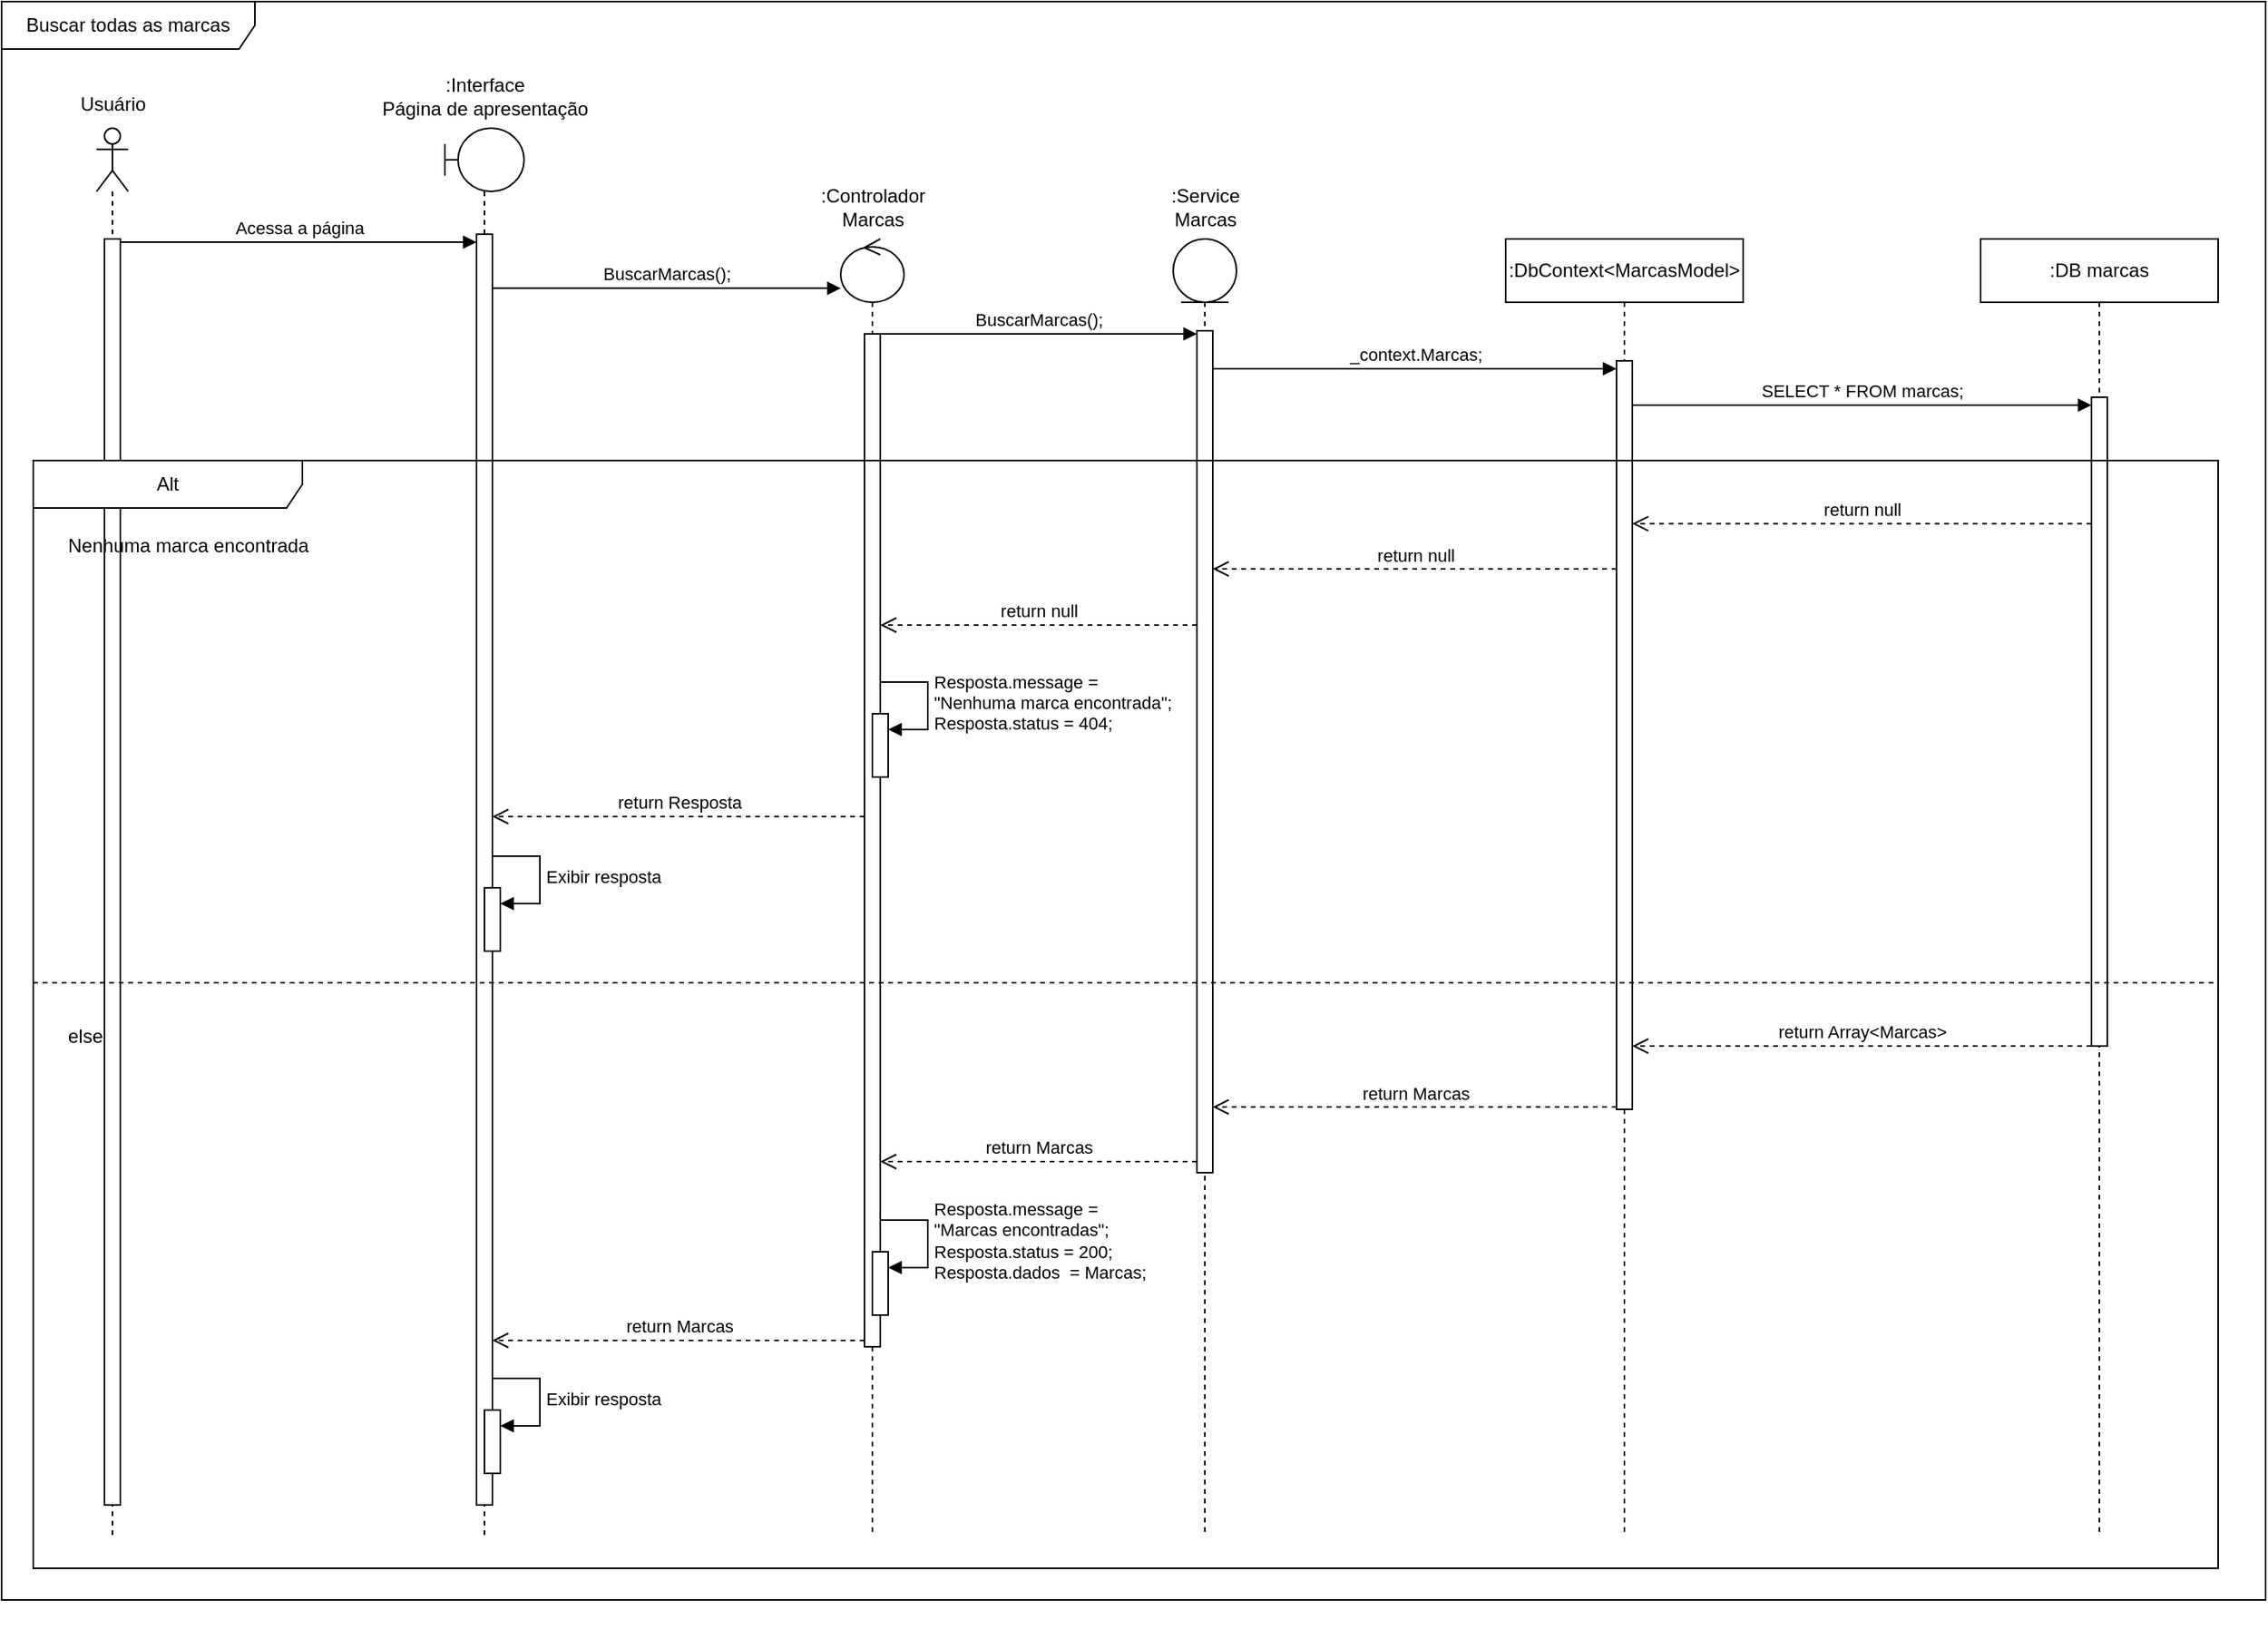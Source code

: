 <mxfile version="26.0.16" pages="3">
  <diagram name="buscar todas as marcas" id="2YBvvXClWsGukQMizWep">
    <mxGraphModel dx="909" dy="580" grid="1" gridSize="10" guides="1" tooltips="1" connect="1" arrows="1" fold="1" page="1" pageScale="1" pageWidth="850" pageHeight="1100" math="0" shadow="0">
      <root>
        <mxCell id="0" />
        <mxCell id="1" parent="0" />
        <mxCell id="F06PIi5OJ8OJ5BxMcxlW-1" value="Buscar todas as&lt;span style=&quot;background-color: transparent; color: light-dark(rgb(0, 0, 0), rgb(255, 255, 255));&quot;&gt;&amp;nbsp;marcas&lt;/span&gt;" style="shape=umlFrame;whiteSpace=wrap;html=1;pointerEvents=0;recursiveResize=0;container=1;collapsible=0;width=160;" parent="1" vertex="1">
          <mxGeometry x="40" y="40" width="1430" height="1010" as="geometry" />
        </mxCell>
        <mxCell id="F06PIi5OJ8OJ5BxMcxlW-4" value="" style="group" parent="F06PIi5OJ8OJ5BxMcxlW-1" vertex="1" connectable="0">
          <mxGeometry x="40" y="50" width="1380" height="990" as="geometry" />
        </mxCell>
        <mxCell id="F06PIi5OJ8OJ5BxMcxlW-2" value="" style="shape=umlLifeline;perimeter=lifelinePerimeter;whiteSpace=wrap;html=1;container=1;dropTarget=0;collapsible=0;recursiveResize=0;outlineConnect=0;portConstraint=eastwest;newEdgeStyle={&quot;curved&quot;:0,&quot;rounded&quot;:0};participant=umlActor;" parent="F06PIi5OJ8OJ5BxMcxlW-4" vertex="1">
          <mxGeometry x="20" y="30" width="20" height="890" as="geometry" />
        </mxCell>
        <mxCell id="LXZxsmRvjfErrFgQ1Okr-4" value="" style="html=1;points=[[0,0,0,0,5],[0,1,0,0,-5],[1,0,0,0,5],[1,1,0,0,-5]];perimeter=orthogonalPerimeter;outlineConnect=0;targetShapes=umlLifeline;portConstraint=eastwest;newEdgeStyle={&quot;curved&quot;:0,&quot;rounded&quot;:0};" parent="F06PIi5OJ8OJ5BxMcxlW-2" vertex="1">
          <mxGeometry x="5" y="70" width="10" height="800" as="geometry" />
        </mxCell>
        <mxCell id="F06PIi5OJ8OJ5BxMcxlW-3" value="Usuário" style="text;html=1;align=center;verticalAlign=middle;resizable=0;points=[];autosize=1;strokeColor=none;fillColor=none;" parent="F06PIi5OJ8OJ5BxMcxlW-4" vertex="1">
          <mxGeometry width="60" height="30" as="geometry" />
        </mxCell>
        <mxCell id="F06PIi5OJ8OJ5BxMcxlW-7" value="" style="group" parent="F06PIi5OJ8OJ5BxMcxlW-1" vertex="1" connectable="0">
          <mxGeometry x="230" y="40" width="150" height="1000" as="geometry" />
        </mxCell>
        <mxCell id="F06PIi5OJ8OJ5BxMcxlW-5" value="" style="shape=umlLifeline;perimeter=lifelinePerimeter;whiteSpace=wrap;html=1;container=1;dropTarget=0;collapsible=0;recursiveResize=0;outlineConnect=0;portConstraint=eastwest;newEdgeStyle={&quot;curved&quot;:0,&quot;rounded&quot;:0};participant=umlBoundary;" parent="F06PIi5OJ8OJ5BxMcxlW-7" vertex="1">
          <mxGeometry x="50" y="40" width="50" height="890" as="geometry" />
        </mxCell>
        <mxCell id="LXZxsmRvjfErrFgQ1Okr-1" value="" style="html=1;points=[[0,0,0,0,5],[0,1,0,0,-5],[1,0,0,0,5],[1,1,0,0,-5]];perimeter=orthogonalPerimeter;outlineConnect=0;targetShapes=umlLifeline;portConstraint=eastwest;newEdgeStyle={&quot;curved&quot;:0,&quot;rounded&quot;:0};" parent="F06PIi5OJ8OJ5BxMcxlW-5" vertex="1">
          <mxGeometry x="20" y="67" width="10" height="803" as="geometry" />
        </mxCell>
        <mxCell id="F06PIi5OJ8OJ5BxMcxlW-6" value=":Interface&lt;div&gt;Página de apresentação&lt;/div&gt;" style="text;html=1;align=center;verticalAlign=middle;resizable=0;points=[];autosize=1;strokeColor=none;fillColor=none;" parent="F06PIi5OJ8OJ5BxMcxlW-7" vertex="1">
          <mxGeometry width="150" height="40" as="geometry" />
        </mxCell>
        <mxCell id="m9mKvb3jiyuw4knPAqn1-3" value="" style="group" parent="F06PIi5OJ8OJ5BxMcxlW-1" vertex="1" connectable="0">
          <mxGeometry x="505" y="110" width="90" height="930" as="geometry" />
        </mxCell>
        <mxCell id="m9mKvb3jiyuw4knPAqn1-1" value="" style="shape=umlLifeline;perimeter=lifelinePerimeter;whiteSpace=wrap;html=1;container=1;dropTarget=0;collapsible=0;recursiveResize=0;outlineConnect=0;portConstraint=eastwest;newEdgeStyle={&quot;curved&quot;:0,&quot;rounded&quot;:0};participant=umlControl;" parent="m9mKvb3jiyuw4knPAqn1-3" vertex="1">
          <mxGeometry x="25" y="40" width="40" height="820" as="geometry" />
        </mxCell>
        <mxCell id="LXZxsmRvjfErrFgQ1Okr-25" value="" style="html=1;points=[[0,0,0,0,5],[0,1,0,0,-5],[1,0,0,0,5],[1,1,0,0,-5]];perimeter=orthogonalPerimeter;outlineConnect=0;targetShapes=umlLifeline;portConstraint=eastwest;newEdgeStyle={&quot;curved&quot;:0,&quot;rounded&quot;:0};" parent="m9mKvb3jiyuw4knPAqn1-1" vertex="1">
          <mxGeometry x="15" y="60" width="10" height="640" as="geometry" />
        </mxCell>
        <mxCell id="m9mKvb3jiyuw4knPAqn1-2" value=":Controlador&lt;div&gt;Marcas&lt;/div&gt;" style="text;html=1;align=center;verticalAlign=middle;resizable=0;points=[];autosize=1;strokeColor=none;fillColor=none;" parent="m9mKvb3jiyuw4knPAqn1-3" vertex="1">
          <mxGeometry width="90" height="40" as="geometry" />
        </mxCell>
        <mxCell id="LXZxsmRvjfErrFgQ1Okr-60" value="" style="html=1;points=[[0,0,0,0,5],[0,1,0,0,-5],[1,0,0,0,5],[1,1,0,0,-5]];perimeter=orthogonalPerimeter;outlineConnect=0;targetShapes=umlLifeline;portConstraint=eastwest;newEdgeStyle={&quot;curved&quot;:0,&quot;rounded&quot;:0};" parent="m9mKvb3jiyuw4knPAqn1-3" vertex="1">
          <mxGeometry x="45" y="680" width="10" height="40" as="geometry" />
        </mxCell>
        <mxCell id="LXZxsmRvjfErrFgQ1Okr-61" value="Resposta.message =&amp;nbsp;&lt;div&gt;&quot;Marcas encontradas&quot;;&lt;/div&gt;&lt;div&gt;Resposta.status = 200;&lt;/div&gt;&lt;div&gt;Resposta.dados&amp;nbsp; = Marcas;&lt;/div&gt;" style="html=1;align=left;spacingLeft=2;endArrow=block;rounded=0;edgeStyle=orthogonalEdgeStyle;curved=0;rounded=0;" parent="m9mKvb3jiyuw4knPAqn1-3" target="LXZxsmRvjfErrFgQ1Okr-60" edge="1">
          <mxGeometry relative="1" as="geometry">
            <mxPoint x="50" y="660" as="sourcePoint" />
            <Array as="points">
              <mxPoint x="80" y="690" />
            </Array>
          </mxGeometry>
        </mxCell>
        <mxCell id="LXZxsmRvjfErrFgQ1Okr-2" value="Acessa a página" style="html=1;verticalAlign=bottom;endArrow=block;curved=0;rounded=0;entryX=0;entryY=0;entryDx=0;entryDy=5;" parent="F06PIi5OJ8OJ5BxMcxlW-1" source="LXZxsmRvjfErrFgQ1Okr-4" target="LXZxsmRvjfErrFgQ1Okr-1" edge="1">
          <mxGeometry relative="1" as="geometry">
            <mxPoint x="230" y="195" as="sourcePoint" />
          </mxGeometry>
        </mxCell>
        <mxCell id="LXZxsmRvjfErrFgQ1Okr-5" value="" style="group" parent="F06PIi5OJ8OJ5BxMcxlW-1" vertex="1" connectable="0">
          <mxGeometry x="725" y="110" width="70" height="930" as="geometry" />
        </mxCell>
        <mxCell id="m9mKvb3jiyuw4knPAqn1-4" value="" style="shape=umlLifeline;perimeter=lifelinePerimeter;whiteSpace=wrap;html=1;container=1;dropTarget=0;collapsible=0;recursiveResize=0;outlineConnect=0;portConstraint=eastwest;newEdgeStyle={&quot;curved&quot;:0,&quot;rounded&quot;:0};participant=umlEntity;" parent="LXZxsmRvjfErrFgQ1Okr-5" vertex="1">
          <mxGeometry x="15" y="40" width="40" height="820" as="geometry" />
        </mxCell>
        <mxCell id="LXZxsmRvjfErrFgQ1Okr-28" value="" style="html=1;points=[[0,0,0,0,5],[0,1,0,0,-5],[1,0,0,0,5],[1,1,0,0,-5]];perimeter=orthogonalPerimeter;outlineConnect=0;targetShapes=umlLifeline;portConstraint=eastwest;newEdgeStyle={&quot;curved&quot;:0,&quot;rounded&quot;:0};" parent="m9mKvb3jiyuw4knPAqn1-4" vertex="1">
          <mxGeometry x="15" y="58" width="10" height="532" as="geometry" />
        </mxCell>
        <mxCell id="m9mKvb3jiyuw4knPAqn1-5" value=":Service&lt;div&gt;Marcas&lt;/div&gt;" style="text;html=1;align=center;verticalAlign=middle;resizable=0;points=[];autosize=1;strokeColor=none;fillColor=none;" parent="LXZxsmRvjfErrFgQ1Okr-5" vertex="1">
          <mxGeometry width="70" height="40" as="geometry" />
        </mxCell>
        <mxCell id="LXZxsmRvjfErrFgQ1Okr-6" value=":DbContext&amp;lt;MarcasModel&amp;gt;" style="shape=umlLifeline;perimeter=lifelinePerimeter;whiteSpace=wrap;html=1;container=1;dropTarget=0;collapsible=0;recursiveResize=0;outlineConnect=0;portConstraint=eastwest;newEdgeStyle={&quot;curved&quot;:0,&quot;rounded&quot;:0};size=40;" parent="F06PIi5OJ8OJ5BxMcxlW-1" vertex="1">
          <mxGeometry x="950" y="150" width="150" height="820" as="geometry" />
        </mxCell>
        <mxCell id="LXZxsmRvjfErrFgQ1Okr-31" value="" style="html=1;points=[[0,0,0,0,5],[0,1,0,0,-5],[1,0,0,0,5],[1,1,0,0,-5]];perimeter=orthogonalPerimeter;outlineConnect=0;targetShapes=umlLifeline;portConstraint=eastwest;newEdgeStyle={&quot;curved&quot;:0,&quot;rounded&quot;:0};" parent="LXZxsmRvjfErrFgQ1Okr-6" vertex="1">
          <mxGeometry x="70" y="77" width="10" height="473" as="geometry" />
        </mxCell>
        <mxCell id="LXZxsmRvjfErrFgQ1Okr-24" value=":DB marcas" style="shape=umlLifeline;perimeter=lifelinePerimeter;whiteSpace=wrap;html=1;container=1;dropTarget=0;collapsible=0;recursiveResize=0;outlineConnect=0;portConstraint=eastwest;newEdgeStyle={&quot;curved&quot;:0,&quot;rounded&quot;:0};size=40;" parent="F06PIi5OJ8OJ5BxMcxlW-1" vertex="1">
          <mxGeometry x="1250" y="150" width="150" height="820" as="geometry" />
        </mxCell>
        <mxCell id="LXZxsmRvjfErrFgQ1Okr-34" value="" style="html=1;points=[[0,0,0,0,5],[0,1,0,0,-5],[1,0,0,0,5],[1,1,0,0,-5]];perimeter=orthogonalPerimeter;outlineConnect=0;targetShapes=umlLifeline;portConstraint=eastwest;newEdgeStyle={&quot;curved&quot;:0,&quot;rounded&quot;:0};" parent="LXZxsmRvjfErrFgQ1Okr-24" vertex="1">
          <mxGeometry x="70" y="100" width="10" height="410" as="geometry" />
        </mxCell>
        <mxCell id="LXZxsmRvjfErrFgQ1Okr-26" value="BuscarMarcas();" style="html=1;verticalAlign=bottom;endArrow=block;curved=0;rounded=0;entryX=0;entryY=0.038;entryDx=0;entryDy=0;entryPerimeter=0;" parent="F06PIi5OJ8OJ5BxMcxlW-1" source="LXZxsmRvjfErrFgQ1Okr-1" target="m9mKvb3jiyuw4knPAqn1-1" edge="1">
          <mxGeometry relative="1" as="geometry">
            <mxPoint x="475" y="175" as="sourcePoint" />
            <mxPoint x="410" y="175" as="targetPoint" />
          </mxGeometry>
        </mxCell>
        <mxCell id="LXZxsmRvjfErrFgQ1Okr-29" value="BuscarMarcas();" style="html=1;verticalAlign=bottom;endArrow=block;curved=0;rounded=0;entryX=0;entryY=0;entryDx=0;entryDy=5;" parent="F06PIi5OJ8OJ5BxMcxlW-1" edge="1">
          <mxGeometry relative="1" as="geometry">
            <mxPoint x="555" y="210" as="sourcePoint" />
            <mxPoint x="755" y="210" as="targetPoint" />
          </mxGeometry>
        </mxCell>
        <mxCell id="LXZxsmRvjfErrFgQ1Okr-32" value="_context.Marcas;" style="html=1;verticalAlign=bottom;endArrow=block;curved=0;rounded=0;entryX=0;entryY=0;entryDx=0;entryDy=5;" parent="F06PIi5OJ8OJ5BxMcxlW-1" source="LXZxsmRvjfErrFgQ1Okr-28" target="LXZxsmRvjfErrFgQ1Okr-31" edge="1">
          <mxGeometry relative="1" as="geometry">
            <mxPoint x="990" y="232" as="sourcePoint" />
          </mxGeometry>
        </mxCell>
        <mxCell id="LXZxsmRvjfErrFgQ1Okr-35" value="SELECT * FROM marcas;" style="html=1;verticalAlign=bottom;endArrow=block;curved=0;rounded=0;entryX=0;entryY=0;entryDx=0;entryDy=5;" parent="F06PIi5OJ8OJ5BxMcxlW-1" source="LXZxsmRvjfErrFgQ1Okr-31" target="LXZxsmRvjfErrFgQ1Okr-34" edge="1">
          <mxGeometry relative="1" as="geometry">
            <mxPoint x="1360" y="255" as="sourcePoint" />
          </mxGeometry>
        </mxCell>
        <mxCell id="LXZxsmRvjfErrFgQ1Okr-42" value="return null" style="html=1;verticalAlign=bottom;endArrow=open;dashed=1;endSize=8;curved=0;rounded=0;exitX=0;exitY=0.233;exitDx=0;exitDy=0;exitPerimeter=0;" parent="F06PIi5OJ8OJ5BxMcxlW-1" edge="1">
          <mxGeometry relative="1" as="geometry">
            <mxPoint x="1320" y="329.9" as="sourcePoint" />
            <mxPoint x="1030" y="329.9" as="targetPoint" />
            <mxPoint as="offset" />
          </mxGeometry>
        </mxCell>
        <mxCell id="LXZxsmRvjfErrFgQ1Okr-43" value="return null" style="html=1;verticalAlign=bottom;endArrow=open;dashed=1;endSize=8;curved=0;rounded=0;" parent="F06PIi5OJ8OJ5BxMcxlW-1" edge="1">
          <mxGeometry relative="1" as="geometry">
            <mxPoint x="1020.0" y="358.5" as="sourcePoint" />
            <mxPoint x="765.0" y="358.5" as="targetPoint" />
          </mxGeometry>
        </mxCell>
        <mxCell id="LXZxsmRvjfErrFgQ1Okr-44" value="return null" style="html=1;verticalAlign=bottom;endArrow=open;dashed=1;endSize=8;curved=0;rounded=0;" parent="F06PIi5OJ8OJ5BxMcxlW-1" edge="1">
          <mxGeometry relative="1" as="geometry">
            <mxPoint x="755" y="394" as="sourcePoint" />
            <mxPoint x="555" y="394" as="targetPoint" />
          </mxGeometry>
        </mxCell>
        <mxCell id="LXZxsmRvjfErrFgQ1Okr-47" value="Alt" style="shape=umlFrame;whiteSpace=wrap;html=1;pointerEvents=0;recursiveResize=0;container=1;collapsible=0;width=170;" parent="F06PIi5OJ8OJ5BxMcxlW-1" vertex="1">
          <mxGeometry x="20" y="290" width="1380" height="700" as="geometry" />
        </mxCell>
        <mxCell id="LXZxsmRvjfErrFgQ1Okr-48" value="Nenhuma marca encontrada" style="text;html=1;" parent="LXZxsmRvjfErrFgQ1Okr-47" vertex="1">
          <mxGeometry width="100" height="20" relative="1" as="geometry">
            <mxPoint x="20" y="40" as="offset" />
          </mxGeometry>
        </mxCell>
        <mxCell id="LXZxsmRvjfErrFgQ1Okr-49" value="else" style="line;strokeWidth=1;dashed=1;labelPosition=center;verticalLabelPosition=bottom;align=left;verticalAlign=top;spacingLeft=20;spacingTop=15;html=1;whiteSpace=wrap;" parent="LXZxsmRvjfErrFgQ1Okr-47" vertex="1">
          <mxGeometry y="325" width="1380" height="10" as="geometry" />
        </mxCell>
        <mxCell id="LXZxsmRvjfErrFgQ1Okr-50" value="" style="html=1;points=[[0,0,0,0,5],[0,1,0,0,-5],[1,0,0,0,5],[1,1,0,0,-5]];perimeter=orthogonalPerimeter;outlineConnect=0;targetShapes=umlLifeline;portConstraint=eastwest;newEdgeStyle={&quot;curved&quot;:0,&quot;rounded&quot;:0};" parent="LXZxsmRvjfErrFgQ1Okr-47" vertex="1">
          <mxGeometry x="530" y="160" width="10" height="40" as="geometry" />
        </mxCell>
        <mxCell id="LXZxsmRvjfErrFgQ1Okr-51" value="Resposta.message =&lt;div&gt;&quot;Nenhuma marca encontrada&quot;;&lt;/div&gt;&lt;div&gt;Resposta.status = 404;&lt;/div&gt;" style="html=1;align=left;spacingLeft=2;endArrow=block;rounded=0;edgeStyle=orthogonalEdgeStyle;curved=0;rounded=0;" parent="LXZxsmRvjfErrFgQ1Okr-47" target="LXZxsmRvjfErrFgQ1Okr-50" edge="1">
          <mxGeometry relative="1" as="geometry">
            <mxPoint x="535" y="140" as="sourcePoint" />
            <Array as="points">
              <mxPoint x="565" y="170" />
            </Array>
          </mxGeometry>
        </mxCell>
        <mxCell id="LXZxsmRvjfErrFgQ1Okr-54" value="" style="html=1;points=[[0,0,0,0,5],[0,1,0,0,-5],[1,0,0,0,5],[1,1,0,0,-5]];perimeter=orthogonalPerimeter;outlineConnect=0;targetShapes=umlLifeline;portConstraint=eastwest;newEdgeStyle={&quot;curved&quot;:0,&quot;rounded&quot;:0};" parent="LXZxsmRvjfErrFgQ1Okr-47" vertex="1">
          <mxGeometry x="285" y="270" width="10" height="40" as="geometry" />
        </mxCell>
        <mxCell id="LXZxsmRvjfErrFgQ1Okr-55" value="Exibir resposta" style="html=1;align=left;spacingLeft=2;endArrow=block;rounded=0;edgeStyle=orthogonalEdgeStyle;curved=0;rounded=0;" parent="LXZxsmRvjfErrFgQ1Okr-47" target="LXZxsmRvjfErrFgQ1Okr-54" edge="1">
          <mxGeometry relative="1" as="geometry">
            <mxPoint x="290" y="250" as="sourcePoint" />
            <Array as="points">
              <mxPoint x="320" y="280" />
            </Array>
          </mxGeometry>
        </mxCell>
        <mxCell id="7OfbXGPxq7BBRbcCF2gW-1" value="" style="html=1;points=[[0,0,0,0,5],[0,1,0,0,-5],[1,0,0,0,5],[1,1,0,0,-5]];perimeter=orthogonalPerimeter;outlineConnect=0;targetShapes=umlLifeline;portConstraint=eastwest;newEdgeStyle={&quot;curved&quot;:0,&quot;rounded&quot;:0};" parent="LXZxsmRvjfErrFgQ1Okr-47" vertex="1">
          <mxGeometry x="285" y="600" width="10" height="40" as="geometry" />
        </mxCell>
        <mxCell id="7OfbXGPxq7BBRbcCF2gW-2" value="Exibir resposta" style="html=1;align=left;spacingLeft=2;endArrow=block;rounded=0;edgeStyle=orthogonalEdgeStyle;curved=0;rounded=0;" parent="LXZxsmRvjfErrFgQ1Okr-47" target="7OfbXGPxq7BBRbcCF2gW-1" edge="1">
          <mxGeometry relative="1" as="geometry">
            <mxPoint x="290" y="580" as="sourcePoint" />
            <Array as="points">
              <mxPoint x="320" y="610" />
            </Array>
          </mxGeometry>
        </mxCell>
        <mxCell id="LXZxsmRvjfErrFgQ1Okr-53" value="return Resposta" style="html=1;verticalAlign=bottom;endArrow=open;dashed=1;endSize=8;curved=0;rounded=0;" parent="F06PIi5OJ8OJ5BxMcxlW-1" edge="1">
          <mxGeometry relative="1" as="geometry">
            <mxPoint x="545" y="515.0" as="sourcePoint" />
            <mxPoint x="310" y="515.0" as="targetPoint" />
          </mxGeometry>
        </mxCell>
        <mxCell id="LXZxsmRvjfErrFgQ1Okr-56" value="return Array&amp;lt;Marcas&amp;gt;" style="html=1;verticalAlign=bottom;endArrow=open;dashed=1;endSize=8;curved=0;rounded=0;" parent="F06PIi5OJ8OJ5BxMcxlW-1" edge="1">
          <mxGeometry relative="1" as="geometry">
            <mxPoint x="1320" y="660" as="sourcePoint" />
            <mxPoint x="1030" y="660" as="targetPoint" />
          </mxGeometry>
        </mxCell>
        <mxCell id="LXZxsmRvjfErrFgQ1Okr-57" value="return Marcas" style="html=1;verticalAlign=bottom;endArrow=open;dashed=1;endSize=8;curved=0;rounded=0;" parent="F06PIi5OJ8OJ5BxMcxlW-1" edge="1">
          <mxGeometry relative="1" as="geometry">
            <mxPoint x="1020" y="698.5" as="sourcePoint" />
            <mxPoint x="765" y="698.5" as="targetPoint" />
          </mxGeometry>
        </mxCell>
        <mxCell id="LXZxsmRvjfErrFgQ1Okr-58" value="return Marcas" style="html=1;verticalAlign=bottom;endArrow=open;dashed=1;endSize=8;curved=0;rounded=0;" parent="F06PIi5OJ8OJ5BxMcxlW-1" edge="1">
          <mxGeometry relative="1" as="geometry">
            <mxPoint x="755" y="733" as="sourcePoint" />
            <mxPoint x="555" y="733" as="targetPoint" />
          </mxGeometry>
        </mxCell>
        <mxCell id="LXZxsmRvjfErrFgQ1Okr-59" value="return Marcas" style="html=1;verticalAlign=bottom;endArrow=open;dashed=1;endSize=8;curved=0;rounded=0;" parent="F06PIi5OJ8OJ5BxMcxlW-1" edge="1">
          <mxGeometry relative="1" as="geometry">
            <mxPoint x="545" y="846" as="sourcePoint" />
            <mxPoint x="310" y="846" as="targetPoint" />
          </mxGeometry>
        </mxCell>
      </root>
    </mxGraphModel>
  </diagram>
  <diagram id="Kul88dUV7h72BIr84eKH" name="Buscar marcas por nome">
    <mxGraphModel dx="-37" dy="504" grid="1" gridSize="10" guides="1" tooltips="1" connect="1" arrows="1" fold="1" page="1" pageScale="1" pageWidth="827" pageHeight="1169" math="0" shadow="0">
      <root>
        <mxCell id="0" />
        <mxCell id="1" parent="0" />
        <mxCell id="KJtJkmwWDcqafhWAIIUh-1" value="Buscar marcas por nome" style="shape=umlFrame;whiteSpace=wrap;html=1;pointerEvents=0;recursiveResize=0;container=1;collapsible=0;width=160;" vertex="1" parent="1">
          <mxGeometry x="880" y="40" width="1320" height="830" as="geometry" />
        </mxCell>
        <mxCell id="KJtJkmwWDcqafhWAIIUh-2" value="" style="group" vertex="1" connectable="0" parent="KJtJkmwWDcqafhWAIIUh-1">
          <mxGeometry x="40" y="60" width="60" height="910" as="geometry" />
        </mxCell>
        <mxCell id="KJtJkmwWDcqafhWAIIUh-3" value="" style="shape=umlLifeline;perimeter=lifelinePerimeter;whiteSpace=wrap;html=1;container=1;dropTarget=0;collapsible=0;recursiveResize=0;outlineConnect=0;portConstraint=eastwest;newEdgeStyle={&quot;curved&quot;:0,&quot;rounded&quot;:0};participant=umlActor;" vertex="1" parent="KJtJkmwWDcqafhWAIIUh-2">
          <mxGeometry x="20" y="30" width="20" height="730" as="geometry" />
        </mxCell>
        <mxCell id="KJtJkmwWDcqafhWAIIUh-4" value="" style="html=1;points=[[0,0,0,0,5],[0,1,0,0,-5],[1,0,0,0,5],[1,1,0,0,-5]];perimeter=orthogonalPerimeter;outlineConnect=0;targetShapes=umlLifeline;portConstraint=eastwest;newEdgeStyle={&quot;curved&quot;:0,&quot;rounded&quot;:0};" vertex="1" parent="KJtJkmwWDcqafhWAIIUh-3">
          <mxGeometry x="5" y="60" width="10" height="650" as="geometry" />
        </mxCell>
        <mxCell id="KJtJkmwWDcqafhWAIIUh-5" value="Usuário" style="text;html=1;align=center;verticalAlign=middle;resizable=0;points=[];autosize=1;strokeColor=none;fillColor=none;" vertex="1" parent="KJtJkmwWDcqafhWAIIUh-2">
          <mxGeometry width="60" height="30" as="geometry" />
        </mxCell>
        <mxCell id="KJtJkmwWDcqafhWAIIUh-6" value="" style="group" vertex="1" connectable="0" parent="KJtJkmwWDcqafhWAIIUh-1">
          <mxGeometry x="150" y="50" width="130" height="920" as="geometry" />
        </mxCell>
        <mxCell id="KJtJkmwWDcqafhWAIIUh-7" value="" style="shape=umlLifeline;perimeter=lifelinePerimeter;whiteSpace=wrap;html=1;container=1;dropTarget=0;collapsible=0;recursiveResize=0;outlineConnect=0;portConstraint=eastwest;newEdgeStyle={&quot;curved&quot;:0,&quot;rounded&quot;:0};participant=umlBoundary;" vertex="1" parent="KJtJkmwWDcqafhWAIIUh-6">
          <mxGeometry x="40" y="40" width="50" height="730" as="geometry" />
        </mxCell>
        <mxCell id="KJtJkmwWDcqafhWAIIUh-8" value="" style="html=1;points=[[0,0,0,0,5],[0,1,0,0,-5],[1,0,0,0,5],[1,1,0,0,-5]];perimeter=orthogonalPerimeter;outlineConnect=0;targetShapes=umlLifeline;portConstraint=eastwest;newEdgeStyle={&quot;curved&quot;:0,&quot;rounded&quot;:0};" vertex="1" parent="KJtJkmwWDcqafhWAIIUh-7">
          <mxGeometry x="20" y="60" width="10" height="650" as="geometry" />
        </mxCell>
        <mxCell id="KJtJkmwWDcqafhWAIIUh-9" value="" style="html=1;points=[[0,0,0,0,5],[0,1,0,0,-5],[1,0,0,0,5],[1,1,0,0,-5]];perimeter=orthogonalPerimeter;outlineConnect=0;targetShapes=umlLifeline;portConstraint=eastwest;newEdgeStyle={&quot;curved&quot;:0,&quot;rounded&quot;:0};" vertex="1" parent="KJtJkmwWDcqafhWAIIUh-7">
          <mxGeometry x="25" y="670" width="10" height="40" as="geometry" />
        </mxCell>
        <mxCell id="KJtJkmwWDcqafhWAIIUh-10" value="exibir resposta" style="html=1;align=left;spacingLeft=2;endArrow=block;rounded=0;edgeStyle=orthogonalEdgeStyle;curved=0;rounded=0;" edge="1" parent="KJtJkmwWDcqafhWAIIUh-7" target="KJtJkmwWDcqafhWAIIUh-9">
          <mxGeometry relative="1" as="geometry">
            <mxPoint x="30" y="650" as="sourcePoint" />
            <Array as="points">
              <mxPoint x="60" y="680" />
            </Array>
          </mxGeometry>
        </mxCell>
        <mxCell id="KJtJkmwWDcqafhWAIIUh-11" value=":Interface&lt;div&gt;Formulário de busca&lt;/div&gt;" style="text;html=1;align=center;verticalAlign=middle;resizable=0;points=[];autosize=1;strokeColor=none;fillColor=none;" vertex="1" parent="KJtJkmwWDcqafhWAIIUh-6">
          <mxGeometry width="130" height="40" as="geometry" />
        </mxCell>
        <mxCell id="KJtJkmwWDcqafhWAIIUh-12" value="Começa a preencher" style="html=1;verticalAlign=bottom;endArrow=block;curved=0;rounded=0;entryX=0;entryY=0;entryDx=0;entryDy=5;" edge="1" parent="KJtJkmwWDcqafhWAIIUh-1" source="KJtJkmwWDcqafhWAIIUh-4" target="KJtJkmwWDcqafhWAIIUh-8">
          <mxGeometry relative="1" as="geometry">
            <mxPoint x="140" y="155" as="sourcePoint" />
          </mxGeometry>
        </mxCell>
        <mxCell id="KJtJkmwWDcqafhWAIIUh-13" value="" style="group" vertex="1" connectable="0" parent="KJtJkmwWDcqafhWAIIUh-1">
          <mxGeometry x="415" y="110" width="90" height="860" as="geometry" />
        </mxCell>
        <mxCell id="KJtJkmwWDcqafhWAIIUh-14" value="" style="shape=umlLifeline;perimeter=lifelinePerimeter;whiteSpace=wrap;html=1;container=1;dropTarget=0;collapsible=0;recursiveResize=0;outlineConnect=0;portConstraint=eastwest;newEdgeStyle={&quot;curved&quot;:0,&quot;rounded&quot;:0};participant=umlControl;" vertex="1" parent="KJtJkmwWDcqafhWAIIUh-13">
          <mxGeometry x="25" y="40" width="40" height="670" as="geometry" />
        </mxCell>
        <mxCell id="KJtJkmwWDcqafhWAIIUh-15" value="" style="html=1;points=[[0,0,0,0,5],[0,1,0,0,-5],[1,0,0,0,5],[1,1,0,0,-5]];perimeter=orthogonalPerimeter;outlineConnect=0;targetShapes=umlLifeline;portConstraint=eastwest;newEdgeStyle={&quot;curved&quot;:0,&quot;rounded&quot;:0};" vertex="1" parent="KJtJkmwWDcqafhWAIIUh-14">
          <mxGeometry x="15" y="60" width="10" height="500" as="geometry" />
        </mxCell>
        <mxCell id="KJtJkmwWDcqafhWAIIUh-16" value="" style="html=1;points=[[0,0,0,0,5],[0,1,0,0,-5],[1,0,0,0,5],[1,1,0,0,-5]];perimeter=orthogonalPerimeter;outlineConnect=0;targetShapes=umlLifeline;portConstraint=eastwest;newEdgeStyle={&quot;curved&quot;:0,&quot;rounded&quot;:0};" vertex="1" parent="KJtJkmwWDcqafhWAIIUh-14">
          <mxGeometry x="20" y="495" width="10" height="40" as="geometry" />
        </mxCell>
        <mxCell id="KJtJkmwWDcqafhWAIIUh-17" value="Resposta.status = 200;&lt;div&gt;Resposta.mensagem =&lt;/div&gt;&lt;div&gt;&quot;Marcas encontradas&quot;;&lt;/div&gt;&lt;div&gt;Resposta.dados = &amp;lt;Marcas&amp;gt;;&lt;/div&gt;" style="html=1;align=left;spacingLeft=2;endArrow=block;rounded=0;edgeStyle=orthogonalEdgeStyle;curved=0;rounded=0;" edge="1" parent="KJtJkmwWDcqafhWAIIUh-14" target="KJtJkmwWDcqafhWAIIUh-16">
          <mxGeometry relative="1" as="geometry">
            <mxPoint x="25" y="475" as="sourcePoint" />
            <Array as="points">
              <mxPoint x="55" y="505" />
            </Array>
          </mxGeometry>
        </mxCell>
        <mxCell id="KJtJkmwWDcqafhWAIIUh-18" value=":Controlador&lt;div&gt;Marca&lt;/div&gt;" style="text;html=1;align=center;verticalAlign=middle;resizable=0;points=[];autosize=1;strokeColor=none;fillColor=none;" vertex="1" parent="KJtJkmwWDcqafhWAIIUh-13">
          <mxGeometry width="90" height="40" as="geometry" />
        </mxCell>
        <mxCell id="KJtJkmwWDcqafhWAIIUh-19" value="buscarMarcaPorNome&lt;div&gt;(buscarMarcaDto dados)&lt;/div&gt;" style="html=1;verticalAlign=bottom;endArrow=block;curved=0;rounded=0;" edge="1" parent="KJtJkmwWDcqafhWAIIUh-1" source="KJtJkmwWDcqafhWAIIUh-8">
          <mxGeometry width="80" relative="1" as="geometry">
            <mxPoint x="290" y="170" as="sourcePoint" />
            <mxPoint x="440" y="170" as="targetPoint" />
          </mxGeometry>
        </mxCell>
        <mxCell id="KJtJkmwWDcqafhWAIIUh-20" value="" style="group" vertex="1" connectable="0" parent="KJtJkmwWDcqafhWAIIUh-1">
          <mxGeometry x="665" y="110" width="70" height="860" as="geometry" />
        </mxCell>
        <mxCell id="KJtJkmwWDcqafhWAIIUh-21" value="" style="shape=umlLifeline;perimeter=lifelinePerimeter;whiteSpace=wrap;html=1;container=1;dropTarget=0;collapsible=0;recursiveResize=0;outlineConnect=0;portConstraint=eastwest;newEdgeStyle={&quot;curved&quot;:0,&quot;rounded&quot;:0};participant=umlEntity;" vertex="1" parent="KJtJkmwWDcqafhWAIIUh-20">
          <mxGeometry x="15" y="40" width="40" height="670" as="geometry" />
        </mxCell>
        <mxCell id="KJtJkmwWDcqafhWAIIUh-22" value="" style="html=1;points=[[0,0,0,0,5],[0,1,0,0,-5],[1,0,0,0,5],[1,1,0,0,-5]];perimeter=orthogonalPerimeter;outlineConnect=0;targetShapes=umlLifeline;portConstraint=eastwest;newEdgeStyle={&quot;curved&quot;:0,&quot;rounded&quot;:0};" vertex="1" parent="KJtJkmwWDcqafhWAIIUh-21">
          <mxGeometry x="15" y="58" width="10" height="382" as="geometry" />
        </mxCell>
        <mxCell id="KJtJkmwWDcqafhWAIIUh-23" value=":Service&lt;div&gt;Marca&lt;/div&gt;" style="text;html=1;align=center;verticalAlign=middle;resizable=0;points=[];autosize=1;strokeColor=none;fillColor=none;" vertex="1" parent="KJtJkmwWDcqafhWAIIUh-20">
          <mxGeometry width="70" height="40" as="geometry" />
        </mxCell>
        <mxCell id="KJtJkmwWDcqafhWAIIUh-24" value="buscarMarcaPorNome&lt;div&gt;(dados)&lt;/div&gt;" style="html=1;verticalAlign=bottom;endArrow=block;curved=0;rounded=0;entryX=0;entryY=0;entryDx=0;entryDy=5;exitX=1;exitY=0;exitDx=0;exitDy=5;exitPerimeter=0;" edge="1" parent="KJtJkmwWDcqafhWAIIUh-1" source="KJtJkmwWDcqafhWAIIUh-15" target="KJtJkmwWDcqafhWAIIUh-22">
          <mxGeometry relative="1" as="geometry">
            <mxPoint x="625" y="213" as="sourcePoint" />
          </mxGeometry>
        </mxCell>
        <mxCell id="KJtJkmwWDcqafhWAIIUh-25" value=":DbContext&amp;lt;MarcasModel&amp;gt;" style="shape=umlLifeline;perimeter=lifelinePerimeter;whiteSpace=wrap;html=1;container=1;dropTarget=0;collapsible=0;recursiveResize=0;outlineConnect=0;portConstraint=eastwest;newEdgeStyle={&quot;curved&quot;:0,&quot;rounded&quot;:0};" vertex="1" parent="KJtJkmwWDcqafhWAIIUh-1">
          <mxGeometry x="910" y="140" width="160" height="680" as="geometry" />
        </mxCell>
        <mxCell id="KJtJkmwWDcqafhWAIIUh-26" value="" style="html=1;points=[[0,0,0,0,5],[0,1,0,0,-5],[1,0,0,0,5],[1,1,0,0,-5]];perimeter=orthogonalPerimeter;outlineConnect=0;targetShapes=umlLifeline;portConstraint=eastwest;newEdgeStyle={&quot;curved&quot;:0,&quot;rounded&quot;:0};" vertex="1" parent="KJtJkmwWDcqafhWAIIUh-25">
          <mxGeometry x="75" y="92" width="10" height="328" as="geometry" />
        </mxCell>
        <mxCell id="KJtJkmwWDcqafhWAIIUh-27" value="_context.Marcas.&lt;div&gt;Where(marca =&amp;gt; marca.nome.Contains(dados))&lt;/div&gt;&lt;div&gt;.ToListAsync();&lt;/div&gt;" style="html=1;verticalAlign=bottom;endArrow=block;curved=0;rounded=0;entryX=0;entryY=0;entryDx=0;entryDy=5;align=left;" edge="1" parent="KJtJkmwWDcqafhWAIIUh-1">
          <mxGeometry x="-0.893" y="5" relative="1" as="geometry">
            <mxPoint x="705" y="234" as="sourcePoint" />
            <mxPoint x="985" y="234" as="targetPoint" />
            <mxPoint as="offset" />
          </mxGeometry>
        </mxCell>
        <mxCell id="KJtJkmwWDcqafhWAIIUh-28" value=":DB marcas" style="shape=umlLifeline;perimeter=lifelinePerimeter;whiteSpace=wrap;html=1;container=1;dropTarget=0;collapsible=0;recursiveResize=0;outlineConnect=0;portConstraint=eastwest;newEdgeStyle={&quot;curved&quot;:0,&quot;rounded&quot;:0};" vertex="1" parent="KJtJkmwWDcqafhWAIIUh-1">
          <mxGeometry x="1180" y="140" width="100" height="680" as="geometry" />
        </mxCell>
        <mxCell id="KJtJkmwWDcqafhWAIIUh-29" value="" style="html=1;points=[[0,0,0,0,5],[0,1,0,0,-5],[1,0,0,0,5],[1,1,0,0,-5]];perimeter=orthogonalPerimeter;outlineConnect=0;targetShapes=umlLifeline;portConstraint=eastwest;newEdgeStyle={&quot;curved&quot;:0,&quot;rounded&quot;:0};" vertex="1" parent="KJtJkmwWDcqafhWAIIUh-28">
          <mxGeometry x="45" y="110" width="10" height="280" as="geometry" />
        </mxCell>
        <mxCell id="KJtJkmwWDcqafhWAIIUh-30" value="SELECT * FROM marcas&lt;div&gt;WHERE nome LIKE &quot;%dados%&quot;;&lt;/div&gt;" style="html=1;verticalAlign=bottom;endArrow=block;curved=0;rounded=0;entryX=0;entryY=0;entryDx=0;entryDy=5;align=left;" edge="1" parent="KJtJkmwWDcqafhWAIIUh-1" source="KJtJkmwWDcqafhWAIIUh-26" target="KJtJkmwWDcqafhWAIIUh-29">
          <mxGeometry x="-0.788" y="5" relative="1" as="geometry">
            <mxPoint x="1255" y="255" as="sourcePoint" />
            <mxPoint as="offset" />
          </mxGeometry>
        </mxCell>
        <mxCell id="KJtJkmwWDcqafhWAIIUh-31" value="Opt" style="shape=umlFrame;whiteSpace=wrap;html=1;pointerEvents=0;recursiveResize=0;container=1;collapsible=0;width=50;" vertex="1" parent="KJtJkmwWDcqafhWAIIUh-1">
          <mxGeometry x="290" y="288" width="989" height="202" as="geometry" />
        </mxCell>
        <mxCell id="KJtJkmwWDcqafhWAIIUh-32" value="Nenhuma marca encontrada" style="text;align=center;html=1;" vertex="1" parent="KJtJkmwWDcqafhWAIIUh-31">
          <mxGeometry width="100" height="20" relative="1" as="geometry">
            <mxPoint x="41" y="42" as="offset" />
          </mxGeometry>
        </mxCell>
        <mxCell id="KJtJkmwWDcqafhWAIIUh-33" value="" style="html=1;points=[[0,0,0,0,5],[0,1,0,0,-5],[1,0,0,0,5],[1,1,0,0,-5]];perimeter=orthogonalPerimeter;outlineConnect=0;targetShapes=umlLifeline;portConstraint=eastwest;newEdgeStyle={&quot;curved&quot;:0,&quot;rounded&quot;:0};" vertex="1" parent="KJtJkmwWDcqafhWAIIUh-31">
          <mxGeometry x="170" y="140" width="10" height="40" as="geometry" />
        </mxCell>
        <mxCell id="KJtJkmwWDcqafhWAIIUh-34" value="Resposta.status = 404;&lt;div&gt;Resposta.mensagem =&lt;/div&gt;&lt;div&gt;&quot;Nenhuma marca encontrada&quot;;&lt;/div&gt;" style="html=1;align=left;spacingLeft=2;endArrow=block;rounded=0;edgeStyle=orthogonalEdgeStyle;curved=0;rounded=0;" edge="1" parent="KJtJkmwWDcqafhWAIIUh-31" target="KJtJkmwWDcqafhWAIIUh-33">
          <mxGeometry relative="1" as="geometry">
            <mxPoint x="175" y="120" as="sourcePoint" />
            <Array as="points">
              <mxPoint x="205" y="150" />
            </Array>
          </mxGeometry>
        </mxCell>
        <mxCell id="KJtJkmwWDcqafhWAIIUh-35" value="return null" style="html=1;verticalAlign=bottom;endArrow=open;dashed=1;endSize=8;curved=0;rounded=0;exitX=0.5;exitY=0.273;exitDx=0;exitDy=0;exitPerimeter=0;" edge="1" parent="KJtJkmwWDcqafhWAIIUh-1">
          <mxGeometry relative="1" as="geometry">
            <mxPoint x="1230" y="330.09" as="sourcePoint" />
            <mxPoint x="995" y="330.09" as="targetPoint" />
          </mxGeometry>
        </mxCell>
        <mxCell id="KJtJkmwWDcqafhWAIIUh-36" value="return null" style="html=1;verticalAlign=bottom;endArrow=open;dashed=1;endSize=8;curved=0;rounded=0;" edge="1" parent="KJtJkmwWDcqafhWAIIUh-1">
          <mxGeometry relative="1" as="geometry">
            <mxPoint x="985" y="356" as="sourcePoint" />
            <mxPoint x="705" y="356" as="targetPoint" />
          </mxGeometry>
        </mxCell>
        <mxCell id="KJtJkmwWDcqafhWAIIUh-37" value="throw NotFoundException" style="html=1;verticalAlign=bottom;endArrow=open;dashed=1;endSize=8;curved=0;rounded=0;" edge="1" parent="KJtJkmwWDcqafhWAIIUh-1">
          <mxGeometry relative="1" as="geometry">
            <mxPoint x="695" y="379" as="sourcePoint" />
            <mxPoint x="465" y="379" as="targetPoint" />
          </mxGeometry>
        </mxCell>
        <mxCell id="KJtJkmwWDcqafhWAIIUh-38" value="return &amp;lt;Marcas&amp;gt;" style="html=1;verticalAlign=bottom;endArrow=open;dashed=1;endSize=8;curved=0;rounded=0;" edge="1" parent="KJtJkmwWDcqafhWAIIUh-1">
          <mxGeometry relative="1" as="geometry">
            <mxPoint x="1225" y="525" as="sourcePoint" />
            <mxPoint x="995" y="525" as="targetPoint" />
          </mxGeometry>
        </mxCell>
        <mxCell id="KJtJkmwWDcqafhWAIIUh-39" value="return &amp;lt;Marcas&amp;gt;" style="html=1;verticalAlign=bottom;endArrow=open;dashed=1;endSize=8;curved=0;rounded=0;" edge="1" parent="KJtJkmwWDcqafhWAIIUh-1">
          <mxGeometry relative="1" as="geometry">
            <mxPoint x="985" y="556" as="sourcePoint" />
            <mxPoint x="705" y="556" as="targetPoint" />
          </mxGeometry>
        </mxCell>
        <mxCell id="KJtJkmwWDcqafhWAIIUh-40" value="return &amp;lt;Marcas&amp;gt;" style="html=1;verticalAlign=bottom;endArrow=open;dashed=1;endSize=8;curved=0;rounded=0;" edge="1" parent="KJtJkmwWDcqafhWAIIUh-1" target="KJtJkmwWDcqafhWAIIUh-15">
          <mxGeometry relative="1" as="geometry">
            <mxPoint x="695" y="590.15" as="sourcePoint" />
            <mxPoint x="470" y="590.15" as="targetPoint" />
          </mxGeometry>
        </mxCell>
        <mxCell id="KJtJkmwWDcqafhWAIIUh-41" value="return Resposta;" style="html=1;verticalAlign=bottom;endArrow=open;dashed=1;endSize=8;curved=0;rounded=0;" edge="1" parent="KJtJkmwWDcqafhWAIIUh-1">
          <mxGeometry relative="1" as="geometry">
            <mxPoint x="455" y="709" as="sourcePoint" />
            <mxPoint x="220" y="709" as="targetPoint" />
          </mxGeometry>
        </mxCell>
      </root>
    </mxGraphModel>
  </diagram>
  <diagram id="2USVedF6i48Tabn1TGBc" name="Buscar marca por id">
    <mxGraphModel dx="1299" dy="829" grid="1" gridSize="10" guides="1" tooltips="1" connect="1" arrows="1" fold="1" page="1" pageScale="1" pageWidth="827" pageHeight="1169" math="0" shadow="0">
      <root>
        <mxCell id="0" />
        <mxCell id="1" parent="0" />
        <mxCell id="Vk9j8GNZgp8JxHMPdByu-1" value="Buscar marca por id" style="shape=umlFrame;whiteSpace=wrap;html=1;pointerEvents=0;recursiveResize=0;container=1;collapsible=0;width=160;" vertex="1" parent="1">
          <mxGeometry x="40" y="40" width="1280" height="860" as="geometry" />
        </mxCell>
        <mxCell id="Vk9j8GNZgp8JxHMPdByu-4" value="" style="group" vertex="1" connectable="0" parent="Vk9j8GNZgp8JxHMPdByu-1">
          <mxGeometry x="20" y="60" width="60" height="780" as="geometry" />
        </mxCell>
        <mxCell id="Vk9j8GNZgp8JxHMPdByu-2" value="" style="shape=umlLifeline;perimeter=lifelinePerimeter;whiteSpace=wrap;html=1;container=1;dropTarget=0;collapsible=0;recursiveResize=0;outlineConnect=0;portConstraint=eastwest;newEdgeStyle={&quot;curved&quot;:0,&quot;rounded&quot;:0};participant=umlActor;" vertex="1" parent="Vk9j8GNZgp8JxHMPdByu-4">
          <mxGeometry x="20" y="30" width="20" height="750" as="geometry" />
        </mxCell>
        <mxCell id="Vk9j8GNZgp8JxHMPdByu-9" value="" style="html=1;points=[[0,0,0,0,5],[0,1,0,0,-5],[1,0,0,0,5],[1,1,0,0,-5]];perimeter=orthogonalPerimeter;outlineConnect=0;targetShapes=umlLifeline;portConstraint=eastwest;newEdgeStyle={&quot;curved&quot;:0,&quot;rounded&quot;:0};" vertex="1" parent="Vk9j8GNZgp8JxHMPdByu-2">
          <mxGeometry x="5" y="50" width="10" height="660" as="geometry" />
        </mxCell>
        <mxCell id="Vk9j8GNZgp8JxHMPdByu-3" value="Usuário" style="text;html=1;align=center;verticalAlign=middle;resizable=0;points=[];autosize=1;strokeColor=none;fillColor=none;" vertex="1" parent="Vk9j8GNZgp8JxHMPdByu-4">
          <mxGeometry width="60" height="30" as="geometry" />
        </mxCell>
        <mxCell id="Vk9j8GNZgp8JxHMPdByu-7" value="" style="group" vertex="1" connectable="0" parent="Vk9j8GNZgp8JxHMPdByu-1">
          <mxGeometry x="160" y="50" width="140" height="780" as="geometry" />
        </mxCell>
        <mxCell id="Vk9j8GNZgp8JxHMPdByu-5" value="" style="shape=umlLifeline;perimeter=lifelinePerimeter;whiteSpace=wrap;html=1;container=1;dropTarget=0;collapsible=0;recursiveResize=0;outlineConnect=0;portConstraint=eastwest;newEdgeStyle={&quot;curved&quot;:0,&quot;rounded&quot;:0};participant=umlBoundary;" vertex="1" parent="Vk9j8GNZgp8JxHMPdByu-7">
          <mxGeometry x="45" y="40" width="50" height="740" as="geometry" />
        </mxCell>
        <mxCell id="Vk9j8GNZgp8JxHMPdByu-10" value="" style="html=1;points=[[0,0,0,0,5],[0,1,0,0,-5],[1,0,0,0,5],[1,1,0,0,-5]];perimeter=orthogonalPerimeter;outlineConnect=0;targetShapes=umlLifeline;portConstraint=eastwest;newEdgeStyle={&quot;curved&quot;:0,&quot;rounded&quot;:0};" vertex="1" parent="Vk9j8GNZgp8JxHMPdByu-5">
          <mxGeometry x="20" y="60" width="10" height="640" as="geometry" />
        </mxCell>
        <mxCell id="Vk9j8GNZgp8JxHMPdByu-51" value="" style="html=1;points=[[0,0,0,0,5],[0,1,0,0,-5],[1,0,0,0,5],[1,1,0,0,-5]];perimeter=orthogonalPerimeter;outlineConnect=0;targetShapes=umlLifeline;portConstraint=eastwest;newEdgeStyle={&quot;curved&quot;:0,&quot;rounded&quot;:0};" vertex="1" parent="Vk9j8GNZgp8JxHMPdByu-5">
          <mxGeometry x="25" y="650" width="10" height="40" as="geometry" />
        </mxCell>
        <mxCell id="Vk9j8GNZgp8JxHMPdByu-52" value="Exibir resposta" style="html=1;align=left;spacingLeft=2;endArrow=block;rounded=0;edgeStyle=orthogonalEdgeStyle;curved=0;rounded=0;" edge="1" target="Vk9j8GNZgp8JxHMPdByu-51" parent="Vk9j8GNZgp8JxHMPdByu-5">
          <mxGeometry relative="1" as="geometry">
            <mxPoint x="30" y="630" as="sourcePoint" />
            <Array as="points">
              <mxPoint x="60" y="660" />
            </Array>
          </mxGeometry>
        </mxCell>
        <mxCell id="Vk9j8GNZgp8JxHMPdByu-6" value=":Interface&lt;div&gt;Mecanismo de busca&lt;/div&gt;" style="text;html=1;align=center;verticalAlign=middle;resizable=0;points=[];autosize=1;strokeColor=none;fillColor=none;" vertex="1" parent="Vk9j8GNZgp8JxHMPdByu-7">
          <mxGeometry width="140" height="40" as="geometry" />
        </mxCell>
        <mxCell id="Vk9j8GNZgp8JxHMPdByu-11" value="Efetua a busca" style="html=1;verticalAlign=bottom;endArrow=block;curved=0;rounded=0;entryX=0;entryY=0;entryDx=0;entryDy=5;" edge="1" target="Vk9j8GNZgp8JxHMPdByu-10" parent="Vk9j8GNZgp8JxHMPdByu-1" source="Vk9j8GNZgp8JxHMPdByu-9">
          <mxGeometry relative="1" as="geometry">
            <mxPoint x="185" y="155" as="sourcePoint" />
          </mxGeometry>
        </mxCell>
        <mxCell id="Vk9j8GNZgp8JxHMPdByu-14" value="BuscarMarcaPorId(int id);" style="html=1;verticalAlign=bottom;endArrow=block;curved=0;rounded=0;entryX=0;entryY=0.029;entryDx=0;entryDy=0;entryPerimeter=0;" edge="1" parent="Vk9j8GNZgp8JxHMPdByu-1" source="Vk9j8GNZgp8JxHMPdByu-10" target="Vk9j8GNZgp8JxHMPdByu-13">
          <mxGeometry width="80" relative="1" as="geometry">
            <mxPoint x="310" y="190" as="sourcePoint" />
            <mxPoint x="390" y="190" as="targetPoint" />
          </mxGeometry>
        </mxCell>
        <mxCell id="Vk9j8GNZgp8JxHMPdByu-17" value="" style="group" vertex="1" connectable="0" parent="Vk9j8GNZgp8JxHMPdByu-1">
          <mxGeometry x="415" y="110" width="90" height="720" as="geometry" />
        </mxCell>
        <mxCell id="Vk9j8GNZgp8JxHMPdByu-13" value="" style="shape=umlLifeline;perimeter=lifelinePerimeter;whiteSpace=wrap;html=1;container=1;dropTarget=0;collapsible=0;recursiveResize=0;outlineConnect=0;portConstraint=eastwest;newEdgeStyle={&quot;curved&quot;:0,&quot;rounded&quot;:0};participant=umlControl;" vertex="1" parent="Vk9j8GNZgp8JxHMPdByu-17">
          <mxGeometry x="25" y="40" width="40" height="680" as="geometry" />
        </mxCell>
        <mxCell id="Vk9j8GNZgp8JxHMPdByu-20" value="" style="html=1;points=[[0,0,0,0,5],[0,1,0,0,-5],[1,0,0,0,5],[1,1,0,0,-5]];perimeter=orthogonalPerimeter;outlineConnect=0;targetShapes=umlLifeline;portConstraint=eastwest;newEdgeStyle={&quot;curved&quot;:0,&quot;rounded&quot;:0};" vertex="1" parent="Vk9j8GNZgp8JxHMPdByu-13">
          <mxGeometry x="15" y="60" width="10" height="490" as="geometry" />
        </mxCell>
        <mxCell id="Vk9j8GNZgp8JxHMPdByu-47" value="" style="html=1;points=[[0,0,0,0,5],[0,1,0,0,-5],[1,0,0,0,5],[1,1,0,0,-5]];perimeter=orthogonalPerimeter;outlineConnect=0;targetShapes=umlLifeline;portConstraint=eastwest;newEdgeStyle={&quot;curved&quot;:0,&quot;rounded&quot;:0};" vertex="1" parent="Vk9j8GNZgp8JxHMPdByu-13">
          <mxGeometry x="20" y="490" width="10" height="40" as="geometry" />
        </mxCell>
        <mxCell id="Vk9j8GNZgp8JxHMPdByu-48" value="Resposta.status = 200;&lt;div&gt;Resposta.mensagem =&amp;nbsp;&lt;/div&gt;&lt;div&gt;&quot;Marca encontrada&quot;;&lt;/div&gt;&lt;div&gt;Resposta.dados = Marca;&lt;/div&gt;" style="html=1;align=left;spacingLeft=2;endArrow=block;rounded=0;edgeStyle=orthogonalEdgeStyle;curved=0;rounded=0;" edge="1" target="Vk9j8GNZgp8JxHMPdByu-47" parent="Vk9j8GNZgp8JxHMPdByu-13">
          <mxGeometry relative="1" as="geometry">
            <mxPoint x="25" y="470" as="sourcePoint" />
            <Array as="points">
              <mxPoint x="55" y="500" />
            </Array>
          </mxGeometry>
        </mxCell>
        <mxCell id="Vk9j8GNZgp8JxHMPdByu-16" value=":Controlador&lt;div&gt;Marca&lt;/div&gt;" style="text;html=1;align=center;verticalAlign=middle;resizable=0;points=[];autosize=1;strokeColor=none;fillColor=none;" vertex="1" parent="Vk9j8GNZgp8JxHMPdByu-17">
          <mxGeometry width="90" height="40" as="geometry" />
        </mxCell>
        <mxCell id="Vk9j8GNZgp8JxHMPdByu-19" value="" style="group" vertex="1" connectable="0" parent="Vk9j8GNZgp8JxHMPdByu-1">
          <mxGeometry x="645" y="110" width="70" height="720" as="geometry" />
        </mxCell>
        <mxCell id="Vk9j8GNZgp8JxHMPdByu-15" value="" style="shape=umlLifeline;perimeter=lifelinePerimeter;whiteSpace=wrap;html=1;container=1;dropTarget=0;collapsible=0;recursiveResize=0;outlineConnect=0;portConstraint=eastwest;newEdgeStyle={&quot;curved&quot;:0,&quot;rounded&quot;:0};participant=umlEntity;" vertex="1" parent="Vk9j8GNZgp8JxHMPdByu-19">
          <mxGeometry x="15" y="40" width="40" height="680" as="geometry" />
        </mxCell>
        <mxCell id="Vk9j8GNZgp8JxHMPdByu-21" value="" style="html=1;points=[[0,0,0,0,5],[0,1,0,0,-5],[1,0,0,0,5],[1,1,0,0,-5]];perimeter=orthogonalPerimeter;outlineConnect=0;targetShapes=umlLifeline;portConstraint=eastwest;newEdgeStyle={&quot;curved&quot;:0,&quot;rounded&quot;:0};" vertex="1" parent="Vk9j8GNZgp8JxHMPdByu-15">
          <mxGeometry x="15" y="70" width="10" height="370" as="geometry" />
        </mxCell>
        <mxCell id="Vk9j8GNZgp8JxHMPdByu-18" value=":Service&lt;div&gt;Marca&lt;/div&gt;" style="text;html=1;align=center;verticalAlign=middle;resizable=0;points=[];autosize=1;strokeColor=none;fillColor=none;" vertex="1" parent="Vk9j8GNZgp8JxHMPdByu-19">
          <mxGeometry width="70" height="40" as="geometry" />
        </mxCell>
        <mxCell id="Vk9j8GNZgp8JxHMPdByu-22" value="BuscarMarcaPorId(id);" style="html=1;verticalAlign=bottom;endArrow=block;curved=0;rounded=0;entryX=0;entryY=0;entryDx=0;entryDy=5;" edge="1" target="Vk9j8GNZgp8JxHMPdByu-21" parent="Vk9j8GNZgp8JxHMPdByu-1" source="Vk9j8GNZgp8JxHMPdByu-20">
          <mxGeometry relative="1" as="geometry">
            <mxPoint x="605" y="225" as="sourcePoint" />
          </mxGeometry>
        </mxCell>
        <mxCell id="Vk9j8GNZgp8JxHMPdByu-24" value=":DbContext&amp;lt;MarcaModel&amp;gt;" style="shape=umlLifeline;perimeter=lifelinePerimeter;whiteSpace=wrap;html=1;container=1;dropTarget=0;collapsible=0;recursiveResize=0;outlineConnect=0;portConstraint=eastwest;newEdgeStyle={&quot;curved&quot;:0,&quot;rounded&quot;:0};" vertex="1" parent="Vk9j8GNZgp8JxHMPdByu-1">
          <mxGeometry x="830" y="150" width="160" height="680" as="geometry" />
        </mxCell>
        <mxCell id="Vk9j8GNZgp8JxHMPdByu-25" value="" style="html=1;points=[[0,0,0,0,5],[0,1,0,0,-5],[1,0,0,0,5],[1,1,0,0,-5]];perimeter=orthogonalPerimeter;outlineConnect=0;targetShapes=umlLifeline;portConstraint=eastwest;newEdgeStyle={&quot;curved&quot;:0,&quot;rounded&quot;:0};" vertex="1" parent="Vk9j8GNZgp8JxHMPdByu-24">
          <mxGeometry x="75" y="80" width="10" height="320" as="geometry" />
        </mxCell>
        <mxCell id="Vk9j8GNZgp8JxHMPdByu-26" value="_context.Marcas.get(id);" style="html=1;verticalAlign=bottom;endArrow=block;curved=0;rounded=0;entryX=0;entryY=0;entryDx=0;entryDy=5;" edge="1" target="Vk9j8GNZgp8JxHMPdByu-25" parent="Vk9j8GNZgp8JxHMPdByu-1" source="Vk9j8GNZgp8JxHMPdByu-21">
          <mxGeometry relative="1" as="geometry">
            <mxPoint x="835" y="235" as="sourcePoint" />
          </mxGeometry>
        </mxCell>
        <mxCell id="Vk9j8GNZgp8JxHMPdByu-28" value=":DB marcas" style="shape=umlLifeline;perimeter=lifelinePerimeter;whiteSpace=wrap;html=1;container=1;dropTarget=0;collapsible=0;recursiveResize=0;outlineConnect=0;portConstraint=eastwest;newEdgeStyle={&quot;curved&quot;:0,&quot;rounded&quot;:0};" vertex="1" parent="Vk9j8GNZgp8JxHMPdByu-1">
          <mxGeometry x="1080" y="150" width="150" height="680" as="geometry" />
        </mxCell>
        <mxCell id="Vk9j8GNZgp8JxHMPdByu-29" value="" style="html=1;points=[[0,0,0,0,5],[0,1,0,0,-5],[1,0,0,0,5],[1,1,0,0,-5]];perimeter=orthogonalPerimeter;outlineConnect=0;targetShapes=umlLifeline;portConstraint=eastwest;newEdgeStyle={&quot;curved&quot;:0,&quot;rounded&quot;:0};" vertex="1" parent="Vk9j8GNZgp8JxHMPdByu-28">
          <mxGeometry x="70" y="90" width="10" height="280" as="geometry" />
        </mxCell>
        <mxCell id="Vk9j8GNZgp8JxHMPdByu-30" value="SELECT * FROM marcas&lt;div&gt;WHERE id = :id;&lt;/div&gt;" style="html=1;verticalAlign=bottom;endArrow=block;curved=0;rounded=0;entryX=0;entryY=0;entryDx=0;entryDy=5;align=left;" edge="1" target="Vk9j8GNZgp8JxHMPdByu-29" parent="Vk9j8GNZgp8JxHMPdByu-1" source="Vk9j8GNZgp8JxHMPdByu-25">
          <mxGeometry x="-0.673" y="5" relative="1" as="geometry">
            <mxPoint x="1120" y="245" as="sourcePoint" />
            <mxPoint as="offset" />
          </mxGeometry>
        </mxCell>
        <mxCell id="Vk9j8GNZgp8JxHMPdByu-33" value="Opt" style="shape=umlFrame;whiteSpace=wrap;html=1;pointerEvents=0;recursiveResize=0;container=1;collapsible=0;width=50;" vertex="1" parent="Vk9j8GNZgp8JxHMPdByu-1">
          <mxGeometry x="320" y="283" width="920" height="190" as="geometry" />
        </mxCell>
        <mxCell id="Vk9j8GNZgp8JxHMPdByu-34" value="Nenhuma marca encontrada" style="text;align=left;html=1;" vertex="1" parent="Vk9j8GNZgp8JxHMPdByu-33">
          <mxGeometry width="180" height="20" relative="1" as="geometry">
            <mxPoint x="10" y="40" as="offset" />
          </mxGeometry>
        </mxCell>
        <mxCell id="Vk9j8GNZgp8JxHMPdByu-42" value="" style="html=1;points=[[0,0,0,0,5],[0,1,0,0,-5],[1,0,0,0,5],[1,1,0,0,-5]];perimeter=orthogonalPerimeter;outlineConnect=0;targetShapes=umlLifeline;portConstraint=eastwest;newEdgeStyle={&quot;curved&quot;:0,&quot;rounded&quot;:0};" vertex="1" parent="Vk9j8GNZgp8JxHMPdByu-33">
          <mxGeometry x="140" y="130" width="10" height="40" as="geometry" />
        </mxCell>
        <mxCell id="Vk9j8GNZgp8JxHMPdByu-43" value="Resposta.status = 404;&lt;div&gt;Resposta.mensagem =&lt;/div&gt;&lt;div&gt;&quot;Nenhuma marca encontrada&quot;;&lt;/div&gt;" style="html=1;align=left;spacingLeft=2;endArrow=block;rounded=0;edgeStyle=orthogonalEdgeStyle;curved=0;rounded=0;" edge="1" target="Vk9j8GNZgp8JxHMPdByu-42" parent="Vk9j8GNZgp8JxHMPdByu-33">
          <mxGeometry relative="1" as="geometry">
            <mxPoint x="145" y="110" as="sourcePoint" />
            <Array as="points">
              <mxPoint x="175" y="140" />
            </Array>
          </mxGeometry>
        </mxCell>
        <mxCell id="Vk9j8GNZgp8JxHMPdByu-38" value="return null" style="html=1;verticalAlign=bottom;endArrow=open;dashed=1;endSize=8;curved=0;rounded=0;exitX=0;exitY=0.875;exitDx=0;exitDy=0;exitPerimeter=0;" edge="1" parent="Vk9j8GNZgp8JxHMPdByu-1">
          <mxGeometry relative="1" as="geometry">
            <mxPoint x="1150" y="319" as="sourcePoint" />
            <mxPoint x="915" y="319" as="targetPoint" />
          </mxGeometry>
        </mxCell>
        <mxCell id="Vk9j8GNZgp8JxHMPdByu-39" value="return null" style="html=1;verticalAlign=bottom;endArrow=open;dashed=1;endSize=8;curved=0;rounded=0;" edge="1" parent="Vk9j8GNZgp8JxHMPdByu-1">
          <mxGeometry relative="1" as="geometry">
            <mxPoint x="905" y="345" as="sourcePoint" />
            <mxPoint x="685" y="345" as="targetPoint" />
          </mxGeometry>
        </mxCell>
        <mxCell id="Vk9j8GNZgp8JxHMPdByu-40" value="throw NotFoundException" style="html=1;verticalAlign=bottom;endArrow=open;dashed=1;endSize=8;curved=0;rounded=0;" edge="1" parent="Vk9j8GNZgp8JxHMPdByu-1">
          <mxGeometry relative="1" as="geometry">
            <mxPoint x="675" y="375" as="sourcePoint" />
            <mxPoint x="465" y="375" as="targetPoint" />
          </mxGeometry>
        </mxCell>
        <mxCell id="Vk9j8GNZgp8JxHMPdByu-44" value="return &amp;lt;Marca&amp;gt;" style="html=1;verticalAlign=bottom;endArrow=open;dashed=1;endSize=8;curved=0;rounded=0;" edge="1" parent="Vk9j8GNZgp8JxHMPdByu-1">
          <mxGeometry relative="1" as="geometry">
            <mxPoint x="1150" y="520" as="sourcePoint" />
            <mxPoint x="915" y="520" as="targetPoint" />
          </mxGeometry>
        </mxCell>
        <mxCell id="Vk9j8GNZgp8JxHMPdByu-45" value="return &amp;lt;Marca&amp;gt;" style="html=1;verticalAlign=bottom;endArrow=open;dashed=1;endSize=8;curved=0;rounded=0;" edge="1" parent="Vk9j8GNZgp8JxHMPdByu-1">
          <mxGeometry relative="1" as="geometry">
            <mxPoint x="905" y="550" as="sourcePoint" />
            <mxPoint x="685" y="550" as="targetPoint" />
          </mxGeometry>
        </mxCell>
        <mxCell id="Vk9j8GNZgp8JxHMPdByu-46" value="return &amp;lt;Marca&amp;gt;" style="html=1;verticalAlign=bottom;endArrow=open;dashed=1;endSize=8;curved=0;rounded=0;" edge="1" parent="Vk9j8GNZgp8JxHMPdByu-1">
          <mxGeometry relative="1" as="geometry">
            <mxPoint x="675" y="585" as="sourcePoint" />
            <mxPoint x="465" y="585" as="targetPoint" />
          </mxGeometry>
        </mxCell>
        <mxCell id="Vk9j8GNZgp8JxHMPdByu-49" value="return Resposta" style="html=1;verticalAlign=bottom;endArrow=open;dashed=1;endSize=8;curved=0;rounded=0;" edge="1" parent="Vk9j8GNZgp8JxHMPdByu-1">
          <mxGeometry relative="1" as="geometry">
            <mxPoint x="455" y="700" as="sourcePoint" />
            <mxPoint x="235" y="700" as="targetPoint" />
          </mxGeometry>
        </mxCell>
      </root>
    </mxGraphModel>
  </diagram>
</mxfile>
